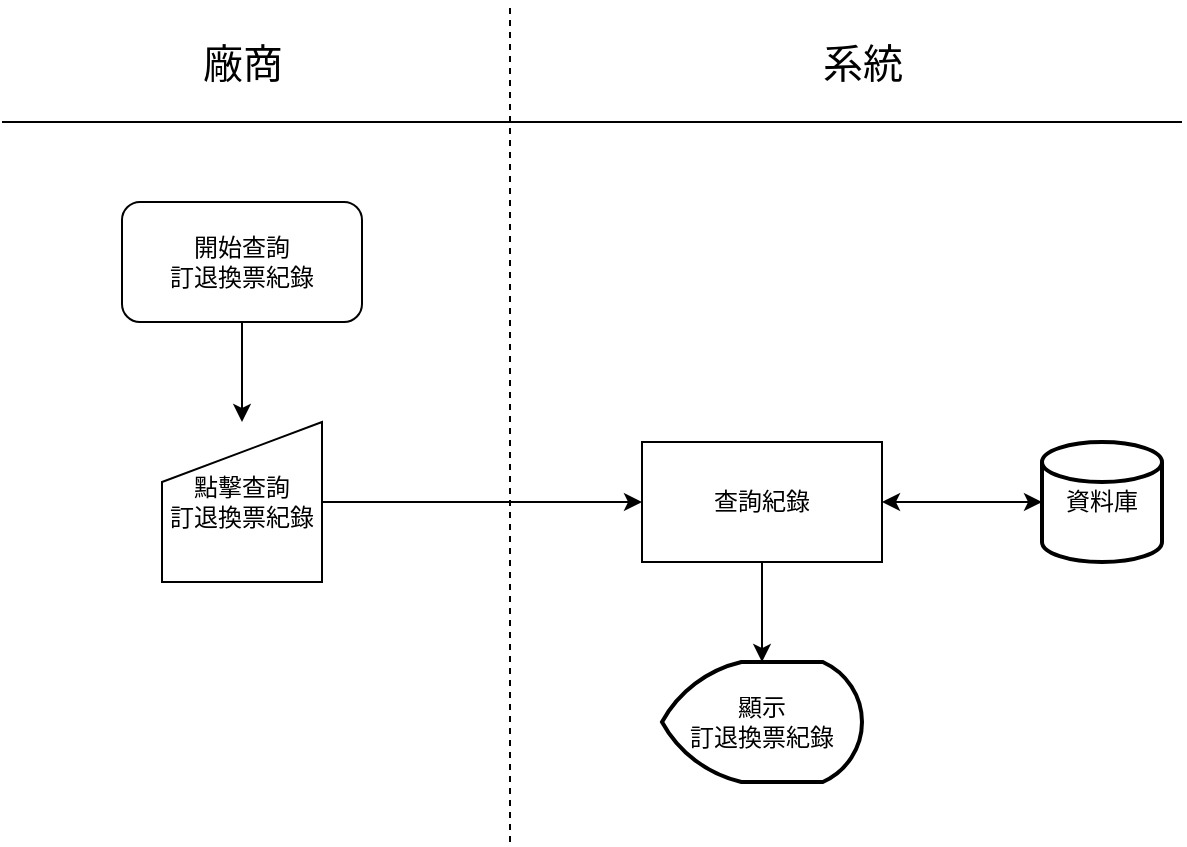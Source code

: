 <mxfile version="12.9.13" type="device"><diagram id="OfHQ5Xd86M2akX7mY2Lc" name="Page-1"><mxGraphModel dx="1024" dy="592" grid="1" gridSize="10" guides="1" tooltips="1" connect="1" arrows="1" fold="1" page="1" pageScale="1" pageWidth="827" pageHeight="1169" math="0" shadow="0"><root><mxCell id="0"/><mxCell id="1" parent="0"/><mxCell id="dWvUzrOoemPkj0mshgiT-1" value="&lt;font style=&quot;font-size: 20px&quot;&gt;廠商&lt;/font&gt;" style="text;html=1;align=center;verticalAlign=middle;resizable=0;points=[];autosize=1;" parent="1" vertex="1"><mxGeometry x="250" y="40" width="60" height="20" as="geometry"/></mxCell><mxCell id="dWvUzrOoemPkj0mshgiT-2" value="&lt;font style=&quot;font-size: 20px&quot;&gt;系統&lt;/font&gt;" style="text;html=1;align=center;verticalAlign=middle;resizable=0;points=[];autosize=1;" parent="1" vertex="1"><mxGeometry x="560" y="40" width="60" height="20" as="geometry"/></mxCell><mxCell id="dWvUzrOoemPkj0mshgiT-3" value="" style="endArrow=none;dashed=1;html=1;" parent="1" edge="1"><mxGeometry width="50" height="50" relative="1" as="geometry"><mxPoint x="414" y="440" as="sourcePoint"/><mxPoint x="414" y="20" as="targetPoint"/></mxGeometry></mxCell><mxCell id="dWvUzrOoemPkj0mshgiT-4" value="" style="endArrow=none;html=1;" parent="1" edge="1"><mxGeometry width="50" height="50" relative="1" as="geometry"><mxPoint x="160" y="80" as="sourcePoint"/><mxPoint x="750" y="80" as="targetPoint"/></mxGeometry></mxCell><mxCell id="dWvUzrOoemPkj0mshgiT-9" style="edgeStyle=orthogonalEdgeStyle;rounded=0;orthogonalLoop=1;jettySize=auto;html=1;exitX=0.5;exitY=1;exitDx=0;exitDy=0;entryX=0.5;entryY=0;entryDx=0;entryDy=0;" parent="1" source="dWvUzrOoemPkj0mshgiT-7" target="dWvUzrOoemPkj0mshgiT-8" edge="1"><mxGeometry relative="1" as="geometry"/></mxCell><mxCell id="dWvUzrOoemPkj0mshgiT-7" value="開始查詢&lt;br&gt;訂退換票紀錄" style="rounded=1;whiteSpace=wrap;html=1;" parent="1" vertex="1"><mxGeometry x="220" y="120" width="120" height="60" as="geometry"/></mxCell><mxCell id="dWvUzrOoemPkj0mshgiT-13" style="edgeStyle=orthogonalEdgeStyle;rounded=0;orthogonalLoop=1;jettySize=auto;html=1;exitX=1;exitY=0.5;exitDx=0;exitDy=0;entryX=0;entryY=0.5;entryDx=0;entryDy=0;" parent="1" source="dWvUzrOoemPkj0mshgiT-8" target="dWvUzrOoemPkj0mshgiT-10" edge="1"><mxGeometry relative="1" as="geometry"/></mxCell><mxCell id="dWvUzrOoemPkj0mshgiT-8" value="點擊查詢&lt;br&gt;訂退換票紀錄" style="shape=manualInput;whiteSpace=wrap;html=1;" parent="1" vertex="1"><mxGeometry x="240" y="230" width="80" height="80" as="geometry"/></mxCell><mxCell id="dWvUzrOoemPkj0mshgiT-16" style="edgeStyle=orthogonalEdgeStyle;rounded=0;orthogonalLoop=1;jettySize=auto;html=1;exitX=0.5;exitY=1;exitDx=0;exitDy=0;entryX=0.5;entryY=0;entryDx=0;entryDy=0;entryPerimeter=0;" parent="1" source="dWvUzrOoemPkj0mshgiT-10" target="dWvUzrOoemPkj0mshgiT-14" edge="1"><mxGeometry relative="1" as="geometry"/></mxCell><mxCell id="dWvUzrOoemPkj0mshgiT-10" value="查詢紀錄" style="rounded=0;whiteSpace=wrap;html=1;" parent="1" vertex="1"><mxGeometry x="480" y="240" width="120" height="60" as="geometry"/></mxCell><mxCell id="dWvUzrOoemPkj0mshgiT-11" value="資料庫" style="strokeWidth=2;html=1;shape=mxgraph.flowchart.database;whiteSpace=wrap;" parent="1" vertex="1"><mxGeometry x="680" y="240" width="60" height="60" as="geometry"/></mxCell><mxCell id="dWvUzrOoemPkj0mshgiT-12" value="" style="endArrow=classic;startArrow=classic;html=1;entryX=0;entryY=0.5;entryDx=0;entryDy=0;entryPerimeter=0;exitX=1;exitY=0.5;exitDx=0;exitDy=0;" parent="1" source="dWvUzrOoemPkj0mshgiT-10" target="dWvUzrOoemPkj0mshgiT-11" edge="1"><mxGeometry width="50" height="50" relative="1" as="geometry"><mxPoint x="610" y="269.5" as="sourcePoint"/><mxPoint x="670" y="269.5" as="targetPoint"/></mxGeometry></mxCell><mxCell id="dWvUzrOoemPkj0mshgiT-14" value="顯示&lt;br&gt;訂退換票紀錄" style="strokeWidth=2;html=1;shape=mxgraph.flowchart.display;whiteSpace=wrap;" parent="1" vertex="1"><mxGeometry x="490" y="350" width="100" height="60" as="geometry"/></mxCell></root></mxGraphModel></diagram></mxfile>
